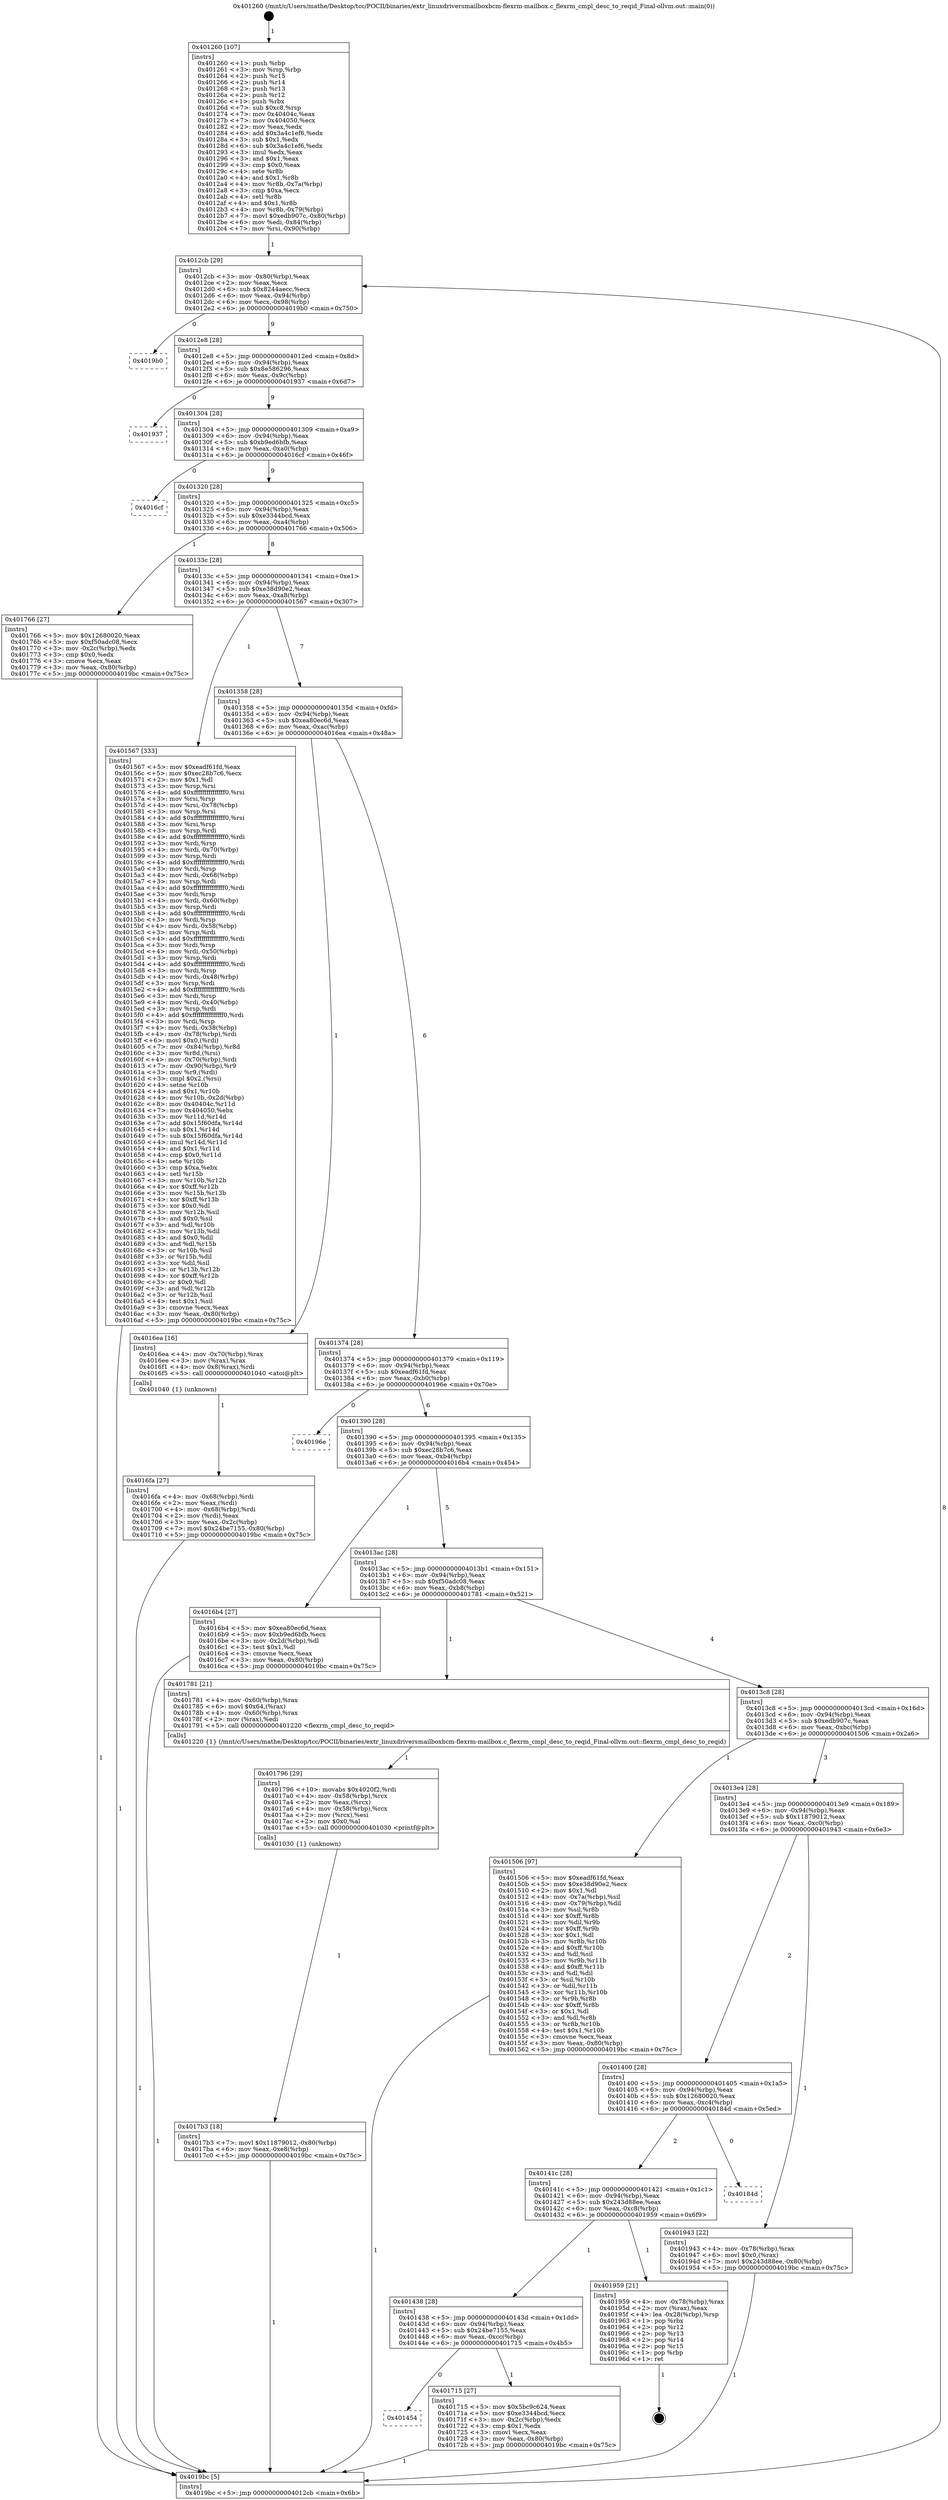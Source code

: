 digraph "0x401260" {
  label = "0x401260 (/mnt/c/Users/mathe/Desktop/tcc/POCII/binaries/extr_linuxdriversmailboxbcm-flexrm-mailbox.c_flexrm_cmpl_desc_to_reqid_Final-ollvm.out::main(0))"
  labelloc = "t"
  node[shape=record]

  Entry [label="",width=0.3,height=0.3,shape=circle,fillcolor=black,style=filled]
  "0x4012cb" [label="{
     0x4012cb [29]\l
     | [instrs]\l
     &nbsp;&nbsp;0x4012cb \<+3\>: mov -0x80(%rbp),%eax\l
     &nbsp;&nbsp;0x4012ce \<+2\>: mov %eax,%ecx\l
     &nbsp;&nbsp;0x4012d0 \<+6\>: sub $0x8244aecc,%ecx\l
     &nbsp;&nbsp;0x4012d6 \<+6\>: mov %eax,-0x94(%rbp)\l
     &nbsp;&nbsp;0x4012dc \<+6\>: mov %ecx,-0x98(%rbp)\l
     &nbsp;&nbsp;0x4012e2 \<+6\>: je 00000000004019b0 \<main+0x750\>\l
  }"]
  "0x4019b0" [label="{
     0x4019b0\l
  }", style=dashed]
  "0x4012e8" [label="{
     0x4012e8 [28]\l
     | [instrs]\l
     &nbsp;&nbsp;0x4012e8 \<+5\>: jmp 00000000004012ed \<main+0x8d\>\l
     &nbsp;&nbsp;0x4012ed \<+6\>: mov -0x94(%rbp),%eax\l
     &nbsp;&nbsp;0x4012f3 \<+5\>: sub $0x8e586296,%eax\l
     &nbsp;&nbsp;0x4012f8 \<+6\>: mov %eax,-0x9c(%rbp)\l
     &nbsp;&nbsp;0x4012fe \<+6\>: je 0000000000401937 \<main+0x6d7\>\l
  }"]
  Exit [label="",width=0.3,height=0.3,shape=circle,fillcolor=black,style=filled,peripheries=2]
  "0x401937" [label="{
     0x401937\l
  }", style=dashed]
  "0x401304" [label="{
     0x401304 [28]\l
     | [instrs]\l
     &nbsp;&nbsp;0x401304 \<+5\>: jmp 0000000000401309 \<main+0xa9\>\l
     &nbsp;&nbsp;0x401309 \<+6\>: mov -0x94(%rbp),%eax\l
     &nbsp;&nbsp;0x40130f \<+5\>: sub $0xb9ed6bfb,%eax\l
     &nbsp;&nbsp;0x401314 \<+6\>: mov %eax,-0xa0(%rbp)\l
     &nbsp;&nbsp;0x40131a \<+6\>: je 00000000004016cf \<main+0x46f\>\l
  }"]
  "0x4017b3" [label="{
     0x4017b3 [18]\l
     | [instrs]\l
     &nbsp;&nbsp;0x4017b3 \<+7\>: movl $0x11879012,-0x80(%rbp)\l
     &nbsp;&nbsp;0x4017ba \<+6\>: mov %eax,-0xe8(%rbp)\l
     &nbsp;&nbsp;0x4017c0 \<+5\>: jmp 00000000004019bc \<main+0x75c\>\l
  }"]
  "0x4016cf" [label="{
     0x4016cf\l
  }", style=dashed]
  "0x401320" [label="{
     0x401320 [28]\l
     | [instrs]\l
     &nbsp;&nbsp;0x401320 \<+5\>: jmp 0000000000401325 \<main+0xc5\>\l
     &nbsp;&nbsp;0x401325 \<+6\>: mov -0x94(%rbp),%eax\l
     &nbsp;&nbsp;0x40132b \<+5\>: sub $0xe3344bcd,%eax\l
     &nbsp;&nbsp;0x401330 \<+6\>: mov %eax,-0xa4(%rbp)\l
     &nbsp;&nbsp;0x401336 \<+6\>: je 0000000000401766 \<main+0x506\>\l
  }"]
  "0x401796" [label="{
     0x401796 [29]\l
     | [instrs]\l
     &nbsp;&nbsp;0x401796 \<+10\>: movabs $0x4020f2,%rdi\l
     &nbsp;&nbsp;0x4017a0 \<+4\>: mov -0x58(%rbp),%rcx\l
     &nbsp;&nbsp;0x4017a4 \<+2\>: mov %eax,(%rcx)\l
     &nbsp;&nbsp;0x4017a6 \<+4\>: mov -0x58(%rbp),%rcx\l
     &nbsp;&nbsp;0x4017aa \<+2\>: mov (%rcx),%esi\l
     &nbsp;&nbsp;0x4017ac \<+2\>: mov $0x0,%al\l
     &nbsp;&nbsp;0x4017ae \<+5\>: call 0000000000401030 \<printf@plt\>\l
     | [calls]\l
     &nbsp;&nbsp;0x401030 \{1\} (unknown)\l
  }"]
  "0x401766" [label="{
     0x401766 [27]\l
     | [instrs]\l
     &nbsp;&nbsp;0x401766 \<+5\>: mov $0x12680020,%eax\l
     &nbsp;&nbsp;0x40176b \<+5\>: mov $0xf50adc08,%ecx\l
     &nbsp;&nbsp;0x401770 \<+3\>: mov -0x2c(%rbp),%edx\l
     &nbsp;&nbsp;0x401773 \<+3\>: cmp $0x0,%edx\l
     &nbsp;&nbsp;0x401776 \<+3\>: cmove %ecx,%eax\l
     &nbsp;&nbsp;0x401779 \<+3\>: mov %eax,-0x80(%rbp)\l
     &nbsp;&nbsp;0x40177c \<+5\>: jmp 00000000004019bc \<main+0x75c\>\l
  }"]
  "0x40133c" [label="{
     0x40133c [28]\l
     | [instrs]\l
     &nbsp;&nbsp;0x40133c \<+5\>: jmp 0000000000401341 \<main+0xe1\>\l
     &nbsp;&nbsp;0x401341 \<+6\>: mov -0x94(%rbp),%eax\l
     &nbsp;&nbsp;0x401347 \<+5\>: sub $0xe38d90e2,%eax\l
     &nbsp;&nbsp;0x40134c \<+6\>: mov %eax,-0xa8(%rbp)\l
     &nbsp;&nbsp;0x401352 \<+6\>: je 0000000000401567 \<main+0x307\>\l
  }"]
  "0x401454" [label="{
     0x401454\l
  }", style=dashed]
  "0x401567" [label="{
     0x401567 [333]\l
     | [instrs]\l
     &nbsp;&nbsp;0x401567 \<+5\>: mov $0xeadf61fd,%eax\l
     &nbsp;&nbsp;0x40156c \<+5\>: mov $0xec28b7c6,%ecx\l
     &nbsp;&nbsp;0x401571 \<+2\>: mov $0x1,%dl\l
     &nbsp;&nbsp;0x401573 \<+3\>: mov %rsp,%rsi\l
     &nbsp;&nbsp;0x401576 \<+4\>: add $0xfffffffffffffff0,%rsi\l
     &nbsp;&nbsp;0x40157a \<+3\>: mov %rsi,%rsp\l
     &nbsp;&nbsp;0x40157d \<+4\>: mov %rsi,-0x78(%rbp)\l
     &nbsp;&nbsp;0x401581 \<+3\>: mov %rsp,%rsi\l
     &nbsp;&nbsp;0x401584 \<+4\>: add $0xfffffffffffffff0,%rsi\l
     &nbsp;&nbsp;0x401588 \<+3\>: mov %rsi,%rsp\l
     &nbsp;&nbsp;0x40158b \<+3\>: mov %rsp,%rdi\l
     &nbsp;&nbsp;0x40158e \<+4\>: add $0xfffffffffffffff0,%rdi\l
     &nbsp;&nbsp;0x401592 \<+3\>: mov %rdi,%rsp\l
     &nbsp;&nbsp;0x401595 \<+4\>: mov %rdi,-0x70(%rbp)\l
     &nbsp;&nbsp;0x401599 \<+3\>: mov %rsp,%rdi\l
     &nbsp;&nbsp;0x40159c \<+4\>: add $0xfffffffffffffff0,%rdi\l
     &nbsp;&nbsp;0x4015a0 \<+3\>: mov %rdi,%rsp\l
     &nbsp;&nbsp;0x4015a3 \<+4\>: mov %rdi,-0x68(%rbp)\l
     &nbsp;&nbsp;0x4015a7 \<+3\>: mov %rsp,%rdi\l
     &nbsp;&nbsp;0x4015aa \<+4\>: add $0xfffffffffffffff0,%rdi\l
     &nbsp;&nbsp;0x4015ae \<+3\>: mov %rdi,%rsp\l
     &nbsp;&nbsp;0x4015b1 \<+4\>: mov %rdi,-0x60(%rbp)\l
     &nbsp;&nbsp;0x4015b5 \<+3\>: mov %rsp,%rdi\l
     &nbsp;&nbsp;0x4015b8 \<+4\>: add $0xfffffffffffffff0,%rdi\l
     &nbsp;&nbsp;0x4015bc \<+3\>: mov %rdi,%rsp\l
     &nbsp;&nbsp;0x4015bf \<+4\>: mov %rdi,-0x58(%rbp)\l
     &nbsp;&nbsp;0x4015c3 \<+3\>: mov %rsp,%rdi\l
     &nbsp;&nbsp;0x4015c6 \<+4\>: add $0xfffffffffffffff0,%rdi\l
     &nbsp;&nbsp;0x4015ca \<+3\>: mov %rdi,%rsp\l
     &nbsp;&nbsp;0x4015cd \<+4\>: mov %rdi,-0x50(%rbp)\l
     &nbsp;&nbsp;0x4015d1 \<+3\>: mov %rsp,%rdi\l
     &nbsp;&nbsp;0x4015d4 \<+4\>: add $0xfffffffffffffff0,%rdi\l
     &nbsp;&nbsp;0x4015d8 \<+3\>: mov %rdi,%rsp\l
     &nbsp;&nbsp;0x4015db \<+4\>: mov %rdi,-0x48(%rbp)\l
     &nbsp;&nbsp;0x4015df \<+3\>: mov %rsp,%rdi\l
     &nbsp;&nbsp;0x4015e2 \<+4\>: add $0xfffffffffffffff0,%rdi\l
     &nbsp;&nbsp;0x4015e6 \<+3\>: mov %rdi,%rsp\l
     &nbsp;&nbsp;0x4015e9 \<+4\>: mov %rdi,-0x40(%rbp)\l
     &nbsp;&nbsp;0x4015ed \<+3\>: mov %rsp,%rdi\l
     &nbsp;&nbsp;0x4015f0 \<+4\>: add $0xfffffffffffffff0,%rdi\l
     &nbsp;&nbsp;0x4015f4 \<+3\>: mov %rdi,%rsp\l
     &nbsp;&nbsp;0x4015f7 \<+4\>: mov %rdi,-0x38(%rbp)\l
     &nbsp;&nbsp;0x4015fb \<+4\>: mov -0x78(%rbp),%rdi\l
     &nbsp;&nbsp;0x4015ff \<+6\>: movl $0x0,(%rdi)\l
     &nbsp;&nbsp;0x401605 \<+7\>: mov -0x84(%rbp),%r8d\l
     &nbsp;&nbsp;0x40160c \<+3\>: mov %r8d,(%rsi)\l
     &nbsp;&nbsp;0x40160f \<+4\>: mov -0x70(%rbp),%rdi\l
     &nbsp;&nbsp;0x401613 \<+7\>: mov -0x90(%rbp),%r9\l
     &nbsp;&nbsp;0x40161a \<+3\>: mov %r9,(%rdi)\l
     &nbsp;&nbsp;0x40161d \<+3\>: cmpl $0x2,(%rsi)\l
     &nbsp;&nbsp;0x401620 \<+4\>: setne %r10b\l
     &nbsp;&nbsp;0x401624 \<+4\>: and $0x1,%r10b\l
     &nbsp;&nbsp;0x401628 \<+4\>: mov %r10b,-0x2d(%rbp)\l
     &nbsp;&nbsp;0x40162c \<+8\>: mov 0x40404c,%r11d\l
     &nbsp;&nbsp;0x401634 \<+7\>: mov 0x404050,%ebx\l
     &nbsp;&nbsp;0x40163b \<+3\>: mov %r11d,%r14d\l
     &nbsp;&nbsp;0x40163e \<+7\>: add $0x15f60dfa,%r14d\l
     &nbsp;&nbsp;0x401645 \<+4\>: sub $0x1,%r14d\l
     &nbsp;&nbsp;0x401649 \<+7\>: sub $0x15f60dfa,%r14d\l
     &nbsp;&nbsp;0x401650 \<+4\>: imul %r14d,%r11d\l
     &nbsp;&nbsp;0x401654 \<+4\>: and $0x1,%r11d\l
     &nbsp;&nbsp;0x401658 \<+4\>: cmp $0x0,%r11d\l
     &nbsp;&nbsp;0x40165c \<+4\>: sete %r10b\l
     &nbsp;&nbsp;0x401660 \<+3\>: cmp $0xa,%ebx\l
     &nbsp;&nbsp;0x401663 \<+4\>: setl %r15b\l
     &nbsp;&nbsp;0x401667 \<+3\>: mov %r10b,%r12b\l
     &nbsp;&nbsp;0x40166a \<+4\>: xor $0xff,%r12b\l
     &nbsp;&nbsp;0x40166e \<+3\>: mov %r15b,%r13b\l
     &nbsp;&nbsp;0x401671 \<+4\>: xor $0xff,%r13b\l
     &nbsp;&nbsp;0x401675 \<+3\>: xor $0x0,%dl\l
     &nbsp;&nbsp;0x401678 \<+3\>: mov %r12b,%sil\l
     &nbsp;&nbsp;0x40167b \<+4\>: and $0x0,%sil\l
     &nbsp;&nbsp;0x40167f \<+3\>: and %dl,%r10b\l
     &nbsp;&nbsp;0x401682 \<+3\>: mov %r13b,%dil\l
     &nbsp;&nbsp;0x401685 \<+4\>: and $0x0,%dil\l
     &nbsp;&nbsp;0x401689 \<+3\>: and %dl,%r15b\l
     &nbsp;&nbsp;0x40168c \<+3\>: or %r10b,%sil\l
     &nbsp;&nbsp;0x40168f \<+3\>: or %r15b,%dil\l
     &nbsp;&nbsp;0x401692 \<+3\>: xor %dil,%sil\l
     &nbsp;&nbsp;0x401695 \<+3\>: or %r13b,%r12b\l
     &nbsp;&nbsp;0x401698 \<+4\>: xor $0xff,%r12b\l
     &nbsp;&nbsp;0x40169c \<+3\>: or $0x0,%dl\l
     &nbsp;&nbsp;0x40169f \<+3\>: and %dl,%r12b\l
     &nbsp;&nbsp;0x4016a2 \<+3\>: or %r12b,%sil\l
     &nbsp;&nbsp;0x4016a5 \<+4\>: test $0x1,%sil\l
     &nbsp;&nbsp;0x4016a9 \<+3\>: cmovne %ecx,%eax\l
     &nbsp;&nbsp;0x4016ac \<+3\>: mov %eax,-0x80(%rbp)\l
     &nbsp;&nbsp;0x4016af \<+5\>: jmp 00000000004019bc \<main+0x75c\>\l
  }"]
  "0x401358" [label="{
     0x401358 [28]\l
     | [instrs]\l
     &nbsp;&nbsp;0x401358 \<+5\>: jmp 000000000040135d \<main+0xfd\>\l
     &nbsp;&nbsp;0x40135d \<+6\>: mov -0x94(%rbp),%eax\l
     &nbsp;&nbsp;0x401363 \<+5\>: sub $0xea80ec6d,%eax\l
     &nbsp;&nbsp;0x401368 \<+6\>: mov %eax,-0xac(%rbp)\l
     &nbsp;&nbsp;0x40136e \<+6\>: je 00000000004016ea \<main+0x48a\>\l
  }"]
  "0x401715" [label="{
     0x401715 [27]\l
     | [instrs]\l
     &nbsp;&nbsp;0x401715 \<+5\>: mov $0x5bc9c624,%eax\l
     &nbsp;&nbsp;0x40171a \<+5\>: mov $0xe3344bcd,%ecx\l
     &nbsp;&nbsp;0x40171f \<+3\>: mov -0x2c(%rbp),%edx\l
     &nbsp;&nbsp;0x401722 \<+3\>: cmp $0x1,%edx\l
     &nbsp;&nbsp;0x401725 \<+3\>: cmovl %ecx,%eax\l
     &nbsp;&nbsp;0x401728 \<+3\>: mov %eax,-0x80(%rbp)\l
     &nbsp;&nbsp;0x40172b \<+5\>: jmp 00000000004019bc \<main+0x75c\>\l
  }"]
  "0x4016ea" [label="{
     0x4016ea [16]\l
     | [instrs]\l
     &nbsp;&nbsp;0x4016ea \<+4\>: mov -0x70(%rbp),%rax\l
     &nbsp;&nbsp;0x4016ee \<+3\>: mov (%rax),%rax\l
     &nbsp;&nbsp;0x4016f1 \<+4\>: mov 0x8(%rax),%rdi\l
     &nbsp;&nbsp;0x4016f5 \<+5\>: call 0000000000401040 \<atoi@plt\>\l
     | [calls]\l
     &nbsp;&nbsp;0x401040 \{1\} (unknown)\l
  }"]
  "0x401374" [label="{
     0x401374 [28]\l
     | [instrs]\l
     &nbsp;&nbsp;0x401374 \<+5\>: jmp 0000000000401379 \<main+0x119\>\l
     &nbsp;&nbsp;0x401379 \<+6\>: mov -0x94(%rbp),%eax\l
     &nbsp;&nbsp;0x40137f \<+5\>: sub $0xeadf61fd,%eax\l
     &nbsp;&nbsp;0x401384 \<+6\>: mov %eax,-0xb0(%rbp)\l
     &nbsp;&nbsp;0x40138a \<+6\>: je 000000000040196e \<main+0x70e\>\l
  }"]
  "0x401438" [label="{
     0x401438 [28]\l
     | [instrs]\l
     &nbsp;&nbsp;0x401438 \<+5\>: jmp 000000000040143d \<main+0x1dd\>\l
     &nbsp;&nbsp;0x40143d \<+6\>: mov -0x94(%rbp),%eax\l
     &nbsp;&nbsp;0x401443 \<+5\>: sub $0x24be7155,%eax\l
     &nbsp;&nbsp;0x401448 \<+6\>: mov %eax,-0xcc(%rbp)\l
     &nbsp;&nbsp;0x40144e \<+6\>: je 0000000000401715 \<main+0x4b5\>\l
  }"]
  "0x40196e" [label="{
     0x40196e\l
  }", style=dashed]
  "0x401390" [label="{
     0x401390 [28]\l
     | [instrs]\l
     &nbsp;&nbsp;0x401390 \<+5\>: jmp 0000000000401395 \<main+0x135\>\l
     &nbsp;&nbsp;0x401395 \<+6\>: mov -0x94(%rbp),%eax\l
     &nbsp;&nbsp;0x40139b \<+5\>: sub $0xec28b7c6,%eax\l
     &nbsp;&nbsp;0x4013a0 \<+6\>: mov %eax,-0xb4(%rbp)\l
     &nbsp;&nbsp;0x4013a6 \<+6\>: je 00000000004016b4 \<main+0x454\>\l
  }"]
  "0x401959" [label="{
     0x401959 [21]\l
     | [instrs]\l
     &nbsp;&nbsp;0x401959 \<+4\>: mov -0x78(%rbp),%rax\l
     &nbsp;&nbsp;0x40195d \<+2\>: mov (%rax),%eax\l
     &nbsp;&nbsp;0x40195f \<+4\>: lea -0x28(%rbp),%rsp\l
     &nbsp;&nbsp;0x401963 \<+1\>: pop %rbx\l
     &nbsp;&nbsp;0x401964 \<+2\>: pop %r12\l
     &nbsp;&nbsp;0x401966 \<+2\>: pop %r13\l
     &nbsp;&nbsp;0x401968 \<+2\>: pop %r14\l
     &nbsp;&nbsp;0x40196a \<+2\>: pop %r15\l
     &nbsp;&nbsp;0x40196c \<+1\>: pop %rbp\l
     &nbsp;&nbsp;0x40196d \<+1\>: ret\l
  }"]
  "0x4016b4" [label="{
     0x4016b4 [27]\l
     | [instrs]\l
     &nbsp;&nbsp;0x4016b4 \<+5\>: mov $0xea80ec6d,%eax\l
     &nbsp;&nbsp;0x4016b9 \<+5\>: mov $0xb9ed6bfb,%ecx\l
     &nbsp;&nbsp;0x4016be \<+3\>: mov -0x2d(%rbp),%dl\l
     &nbsp;&nbsp;0x4016c1 \<+3\>: test $0x1,%dl\l
     &nbsp;&nbsp;0x4016c4 \<+3\>: cmovne %ecx,%eax\l
     &nbsp;&nbsp;0x4016c7 \<+3\>: mov %eax,-0x80(%rbp)\l
     &nbsp;&nbsp;0x4016ca \<+5\>: jmp 00000000004019bc \<main+0x75c\>\l
  }"]
  "0x4013ac" [label="{
     0x4013ac [28]\l
     | [instrs]\l
     &nbsp;&nbsp;0x4013ac \<+5\>: jmp 00000000004013b1 \<main+0x151\>\l
     &nbsp;&nbsp;0x4013b1 \<+6\>: mov -0x94(%rbp),%eax\l
     &nbsp;&nbsp;0x4013b7 \<+5\>: sub $0xf50adc08,%eax\l
     &nbsp;&nbsp;0x4013bc \<+6\>: mov %eax,-0xb8(%rbp)\l
     &nbsp;&nbsp;0x4013c2 \<+6\>: je 0000000000401781 \<main+0x521\>\l
  }"]
  "0x40141c" [label="{
     0x40141c [28]\l
     | [instrs]\l
     &nbsp;&nbsp;0x40141c \<+5\>: jmp 0000000000401421 \<main+0x1c1\>\l
     &nbsp;&nbsp;0x401421 \<+6\>: mov -0x94(%rbp),%eax\l
     &nbsp;&nbsp;0x401427 \<+5\>: sub $0x243d88ee,%eax\l
     &nbsp;&nbsp;0x40142c \<+6\>: mov %eax,-0xc8(%rbp)\l
     &nbsp;&nbsp;0x401432 \<+6\>: je 0000000000401959 \<main+0x6f9\>\l
  }"]
  "0x401781" [label="{
     0x401781 [21]\l
     | [instrs]\l
     &nbsp;&nbsp;0x401781 \<+4\>: mov -0x60(%rbp),%rax\l
     &nbsp;&nbsp;0x401785 \<+6\>: movl $0x64,(%rax)\l
     &nbsp;&nbsp;0x40178b \<+4\>: mov -0x60(%rbp),%rax\l
     &nbsp;&nbsp;0x40178f \<+2\>: mov (%rax),%edi\l
     &nbsp;&nbsp;0x401791 \<+5\>: call 0000000000401220 \<flexrm_cmpl_desc_to_reqid\>\l
     | [calls]\l
     &nbsp;&nbsp;0x401220 \{1\} (/mnt/c/Users/mathe/Desktop/tcc/POCII/binaries/extr_linuxdriversmailboxbcm-flexrm-mailbox.c_flexrm_cmpl_desc_to_reqid_Final-ollvm.out::flexrm_cmpl_desc_to_reqid)\l
  }"]
  "0x4013c8" [label="{
     0x4013c8 [28]\l
     | [instrs]\l
     &nbsp;&nbsp;0x4013c8 \<+5\>: jmp 00000000004013cd \<main+0x16d\>\l
     &nbsp;&nbsp;0x4013cd \<+6\>: mov -0x94(%rbp),%eax\l
     &nbsp;&nbsp;0x4013d3 \<+5\>: sub $0xedb907c,%eax\l
     &nbsp;&nbsp;0x4013d8 \<+6\>: mov %eax,-0xbc(%rbp)\l
     &nbsp;&nbsp;0x4013de \<+6\>: je 0000000000401506 \<main+0x2a6\>\l
  }"]
  "0x40184d" [label="{
     0x40184d\l
  }", style=dashed]
  "0x401506" [label="{
     0x401506 [97]\l
     | [instrs]\l
     &nbsp;&nbsp;0x401506 \<+5\>: mov $0xeadf61fd,%eax\l
     &nbsp;&nbsp;0x40150b \<+5\>: mov $0xe38d90e2,%ecx\l
     &nbsp;&nbsp;0x401510 \<+2\>: mov $0x1,%dl\l
     &nbsp;&nbsp;0x401512 \<+4\>: mov -0x7a(%rbp),%sil\l
     &nbsp;&nbsp;0x401516 \<+4\>: mov -0x79(%rbp),%dil\l
     &nbsp;&nbsp;0x40151a \<+3\>: mov %sil,%r8b\l
     &nbsp;&nbsp;0x40151d \<+4\>: xor $0xff,%r8b\l
     &nbsp;&nbsp;0x401521 \<+3\>: mov %dil,%r9b\l
     &nbsp;&nbsp;0x401524 \<+4\>: xor $0xff,%r9b\l
     &nbsp;&nbsp;0x401528 \<+3\>: xor $0x1,%dl\l
     &nbsp;&nbsp;0x40152b \<+3\>: mov %r8b,%r10b\l
     &nbsp;&nbsp;0x40152e \<+4\>: and $0xff,%r10b\l
     &nbsp;&nbsp;0x401532 \<+3\>: and %dl,%sil\l
     &nbsp;&nbsp;0x401535 \<+3\>: mov %r9b,%r11b\l
     &nbsp;&nbsp;0x401538 \<+4\>: and $0xff,%r11b\l
     &nbsp;&nbsp;0x40153c \<+3\>: and %dl,%dil\l
     &nbsp;&nbsp;0x40153f \<+3\>: or %sil,%r10b\l
     &nbsp;&nbsp;0x401542 \<+3\>: or %dil,%r11b\l
     &nbsp;&nbsp;0x401545 \<+3\>: xor %r11b,%r10b\l
     &nbsp;&nbsp;0x401548 \<+3\>: or %r9b,%r8b\l
     &nbsp;&nbsp;0x40154b \<+4\>: xor $0xff,%r8b\l
     &nbsp;&nbsp;0x40154f \<+3\>: or $0x1,%dl\l
     &nbsp;&nbsp;0x401552 \<+3\>: and %dl,%r8b\l
     &nbsp;&nbsp;0x401555 \<+3\>: or %r8b,%r10b\l
     &nbsp;&nbsp;0x401558 \<+4\>: test $0x1,%r10b\l
     &nbsp;&nbsp;0x40155c \<+3\>: cmovne %ecx,%eax\l
     &nbsp;&nbsp;0x40155f \<+3\>: mov %eax,-0x80(%rbp)\l
     &nbsp;&nbsp;0x401562 \<+5\>: jmp 00000000004019bc \<main+0x75c\>\l
  }"]
  "0x4013e4" [label="{
     0x4013e4 [28]\l
     | [instrs]\l
     &nbsp;&nbsp;0x4013e4 \<+5\>: jmp 00000000004013e9 \<main+0x189\>\l
     &nbsp;&nbsp;0x4013e9 \<+6\>: mov -0x94(%rbp),%eax\l
     &nbsp;&nbsp;0x4013ef \<+5\>: sub $0x11879012,%eax\l
     &nbsp;&nbsp;0x4013f4 \<+6\>: mov %eax,-0xc0(%rbp)\l
     &nbsp;&nbsp;0x4013fa \<+6\>: je 0000000000401943 \<main+0x6e3\>\l
  }"]
  "0x4019bc" [label="{
     0x4019bc [5]\l
     | [instrs]\l
     &nbsp;&nbsp;0x4019bc \<+5\>: jmp 00000000004012cb \<main+0x6b\>\l
  }"]
  "0x401260" [label="{
     0x401260 [107]\l
     | [instrs]\l
     &nbsp;&nbsp;0x401260 \<+1\>: push %rbp\l
     &nbsp;&nbsp;0x401261 \<+3\>: mov %rsp,%rbp\l
     &nbsp;&nbsp;0x401264 \<+2\>: push %r15\l
     &nbsp;&nbsp;0x401266 \<+2\>: push %r14\l
     &nbsp;&nbsp;0x401268 \<+2\>: push %r13\l
     &nbsp;&nbsp;0x40126a \<+2\>: push %r12\l
     &nbsp;&nbsp;0x40126c \<+1\>: push %rbx\l
     &nbsp;&nbsp;0x40126d \<+7\>: sub $0xc8,%rsp\l
     &nbsp;&nbsp;0x401274 \<+7\>: mov 0x40404c,%eax\l
     &nbsp;&nbsp;0x40127b \<+7\>: mov 0x404050,%ecx\l
     &nbsp;&nbsp;0x401282 \<+2\>: mov %eax,%edx\l
     &nbsp;&nbsp;0x401284 \<+6\>: add $0x3a4c1ef6,%edx\l
     &nbsp;&nbsp;0x40128a \<+3\>: sub $0x1,%edx\l
     &nbsp;&nbsp;0x40128d \<+6\>: sub $0x3a4c1ef6,%edx\l
     &nbsp;&nbsp;0x401293 \<+3\>: imul %edx,%eax\l
     &nbsp;&nbsp;0x401296 \<+3\>: and $0x1,%eax\l
     &nbsp;&nbsp;0x401299 \<+3\>: cmp $0x0,%eax\l
     &nbsp;&nbsp;0x40129c \<+4\>: sete %r8b\l
     &nbsp;&nbsp;0x4012a0 \<+4\>: and $0x1,%r8b\l
     &nbsp;&nbsp;0x4012a4 \<+4\>: mov %r8b,-0x7a(%rbp)\l
     &nbsp;&nbsp;0x4012a8 \<+3\>: cmp $0xa,%ecx\l
     &nbsp;&nbsp;0x4012ab \<+4\>: setl %r8b\l
     &nbsp;&nbsp;0x4012af \<+4\>: and $0x1,%r8b\l
     &nbsp;&nbsp;0x4012b3 \<+4\>: mov %r8b,-0x79(%rbp)\l
     &nbsp;&nbsp;0x4012b7 \<+7\>: movl $0xedb907c,-0x80(%rbp)\l
     &nbsp;&nbsp;0x4012be \<+6\>: mov %edi,-0x84(%rbp)\l
     &nbsp;&nbsp;0x4012c4 \<+7\>: mov %rsi,-0x90(%rbp)\l
  }"]
  "0x401400" [label="{
     0x401400 [28]\l
     | [instrs]\l
     &nbsp;&nbsp;0x401400 \<+5\>: jmp 0000000000401405 \<main+0x1a5\>\l
     &nbsp;&nbsp;0x401405 \<+6\>: mov -0x94(%rbp),%eax\l
     &nbsp;&nbsp;0x40140b \<+5\>: sub $0x12680020,%eax\l
     &nbsp;&nbsp;0x401410 \<+6\>: mov %eax,-0xc4(%rbp)\l
     &nbsp;&nbsp;0x401416 \<+6\>: je 000000000040184d \<main+0x5ed\>\l
  }"]
  "0x4016fa" [label="{
     0x4016fa [27]\l
     | [instrs]\l
     &nbsp;&nbsp;0x4016fa \<+4\>: mov -0x68(%rbp),%rdi\l
     &nbsp;&nbsp;0x4016fe \<+2\>: mov %eax,(%rdi)\l
     &nbsp;&nbsp;0x401700 \<+4\>: mov -0x68(%rbp),%rdi\l
     &nbsp;&nbsp;0x401704 \<+2\>: mov (%rdi),%eax\l
     &nbsp;&nbsp;0x401706 \<+3\>: mov %eax,-0x2c(%rbp)\l
     &nbsp;&nbsp;0x401709 \<+7\>: movl $0x24be7155,-0x80(%rbp)\l
     &nbsp;&nbsp;0x401710 \<+5\>: jmp 00000000004019bc \<main+0x75c\>\l
  }"]
  "0x401943" [label="{
     0x401943 [22]\l
     | [instrs]\l
     &nbsp;&nbsp;0x401943 \<+4\>: mov -0x78(%rbp),%rax\l
     &nbsp;&nbsp;0x401947 \<+6\>: movl $0x0,(%rax)\l
     &nbsp;&nbsp;0x40194d \<+7\>: movl $0x243d88ee,-0x80(%rbp)\l
     &nbsp;&nbsp;0x401954 \<+5\>: jmp 00000000004019bc \<main+0x75c\>\l
  }"]
  Entry -> "0x401260" [label=" 1"]
  "0x4012cb" -> "0x4019b0" [label=" 0"]
  "0x4012cb" -> "0x4012e8" [label=" 9"]
  "0x401959" -> Exit [label=" 1"]
  "0x4012e8" -> "0x401937" [label=" 0"]
  "0x4012e8" -> "0x401304" [label=" 9"]
  "0x401943" -> "0x4019bc" [label=" 1"]
  "0x401304" -> "0x4016cf" [label=" 0"]
  "0x401304" -> "0x401320" [label=" 9"]
  "0x4017b3" -> "0x4019bc" [label=" 1"]
  "0x401320" -> "0x401766" [label=" 1"]
  "0x401320" -> "0x40133c" [label=" 8"]
  "0x401796" -> "0x4017b3" [label=" 1"]
  "0x40133c" -> "0x401567" [label=" 1"]
  "0x40133c" -> "0x401358" [label=" 7"]
  "0x401781" -> "0x401796" [label=" 1"]
  "0x401358" -> "0x4016ea" [label=" 1"]
  "0x401358" -> "0x401374" [label=" 6"]
  "0x401766" -> "0x4019bc" [label=" 1"]
  "0x401374" -> "0x40196e" [label=" 0"]
  "0x401374" -> "0x401390" [label=" 6"]
  "0x401438" -> "0x401454" [label=" 0"]
  "0x401390" -> "0x4016b4" [label=" 1"]
  "0x401390" -> "0x4013ac" [label=" 5"]
  "0x401438" -> "0x401715" [label=" 1"]
  "0x4013ac" -> "0x401781" [label=" 1"]
  "0x4013ac" -> "0x4013c8" [label=" 4"]
  "0x40141c" -> "0x401438" [label=" 1"]
  "0x4013c8" -> "0x401506" [label=" 1"]
  "0x4013c8" -> "0x4013e4" [label=" 3"]
  "0x401506" -> "0x4019bc" [label=" 1"]
  "0x401260" -> "0x4012cb" [label=" 1"]
  "0x4019bc" -> "0x4012cb" [label=" 8"]
  "0x40141c" -> "0x401959" [label=" 1"]
  "0x401567" -> "0x4019bc" [label=" 1"]
  "0x4016b4" -> "0x4019bc" [label=" 1"]
  "0x4016ea" -> "0x4016fa" [label=" 1"]
  "0x4016fa" -> "0x4019bc" [label=" 1"]
  "0x401400" -> "0x40141c" [label=" 2"]
  "0x4013e4" -> "0x401943" [label=" 1"]
  "0x4013e4" -> "0x401400" [label=" 2"]
  "0x401715" -> "0x4019bc" [label=" 1"]
  "0x401400" -> "0x40184d" [label=" 0"]
}
